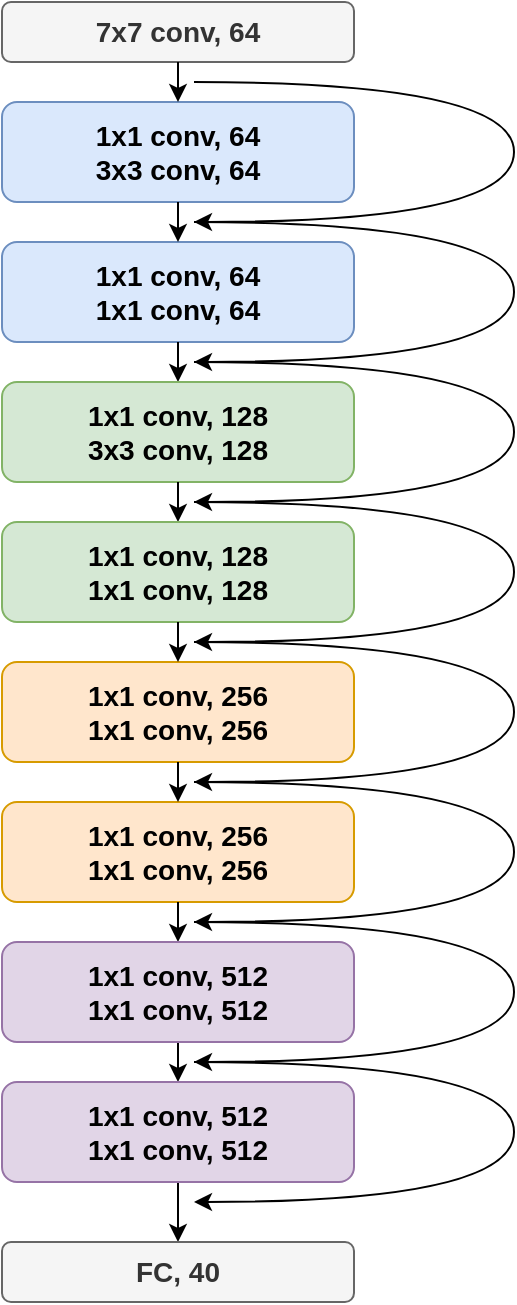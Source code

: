 <mxfile version="18.0.6" type="github">
  <diagram id="dfak9P4aBg5VRGbrMjbS" name="Page-1">
    <mxGraphModel dx="788" dy="517" grid="1" gridSize="10" guides="1" tooltips="1" connect="1" arrows="1" fold="1" page="1" pageScale="1" pageWidth="827" pageHeight="1169" math="0" shadow="0">
      <root>
        <mxCell id="0" />
        <mxCell id="1" parent="0" />
        <mxCell id="v1O0bBh__z1E16P5YVnx-2" value="&lt;b style=&quot;font-size: 14px;&quot;&gt;1x1 conv, 256&lt;br&gt;&lt;/b&gt;&lt;b style=&quot;font-size: 14px;&quot;&gt;1x1 conv, 256&lt;/b&gt;&lt;b style=&quot;font-size: 14px;&quot;&gt;&lt;br&gt;&lt;/b&gt;" style="whiteSpace=wrap;html=1;fillColor=#ffe6cc;strokeColor=#d79b00;imageAspect=1;rounded=1;" parent="1" vertex="1">
          <mxGeometry x="224" y="340" width="176" height="50" as="geometry" />
        </mxCell>
        <mxCell id="v1O0bBh__z1E16P5YVnx-4" value="&lt;font style=&quot;font-size: 14px;&quot;&gt;&lt;b&gt;1x1 conv, 64&lt;br&gt;&lt;/b&gt;&lt;b&gt;3x3 conv, 64&lt;br&gt;&lt;/b&gt;&lt;/font&gt;" style="whiteSpace=wrap;html=1;fillColor=#dae8fc;strokeColor=#6c8ebf;imageAspect=1;rounded=1;" parent="1" vertex="1">
          <mxGeometry x="224" y="60" width="176" height="50" as="geometry" />
        </mxCell>
        <mxCell id="v1O0bBh__z1E16P5YVnx-5" value="&lt;b&gt;&lt;font style=&quot;font-size: 14px;&quot;&gt;7x7 conv, 64&lt;/font&gt;&lt;/b&gt;" style="whiteSpace=wrap;html=1;fillColor=#f5f5f5;strokeColor=#666666;imageAspect=1;rounded=1;fontColor=#333333;" parent="1" vertex="1">
          <mxGeometry x="224" y="10" width="176" height="30" as="geometry" />
        </mxCell>
        <mxCell id="v1O0bBh__z1E16P5YVnx-8" value="" style="endArrow=classic;html=1;rounded=0;fontSize=14;exitX=0.5;exitY=1;exitDx=0;exitDy=0;" parent="1" source="LrIud2WbtqrkYHYGv55O-18" edge="1">
          <mxGeometry width="50" height="50" relative="1" as="geometry">
            <mxPoint x="312" y="590" as="sourcePoint" />
            <mxPoint x="312" y="550" as="targetPoint" />
          </mxGeometry>
        </mxCell>
        <mxCell id="v1O0bBh__z1E16P5YVnx-10" value="" style="endArrow=classic;html=1;rounded=0;fontSize=14;" parent="1" source="LrIud2WbtqrkYHYGv55O-22" edge="1">
          <mxGeometry width="50" height="50" relative="1" as="geometry">
            <mxPoint x="312.0" y="770" as="sourcePoint" />
            <mxPoint x="312" y="630" as="targetPoint" />
          </mxGeometry>
        </mxCell>
        <mxCell id="v1O0bBh__z1E16P5YVnx-11" value="&lt;b&gt;&lt;font style=&quot;font-size: 14px;&quot;&gt;FC, 40&lt;/font&gt;&lt;/b&gt;" style="whiteSpace=wrap;html=1;fillColor=#f5f5f5;strokeColor=#666666;imageAspect=1;rounded=1;fontColor=#333333;" parent="1" vertex="1">
          <mxGeometry x="224" y="630" width="176" height="30" as="geometry" />
        </mxCell>
        <mxCell id="v1O0bBh__z1E16P5YVnx-16" value="" style="curved=1;endArrow=classic;html=1;rounded=0;fontSize=14;" parent="1" edge="1">
          <mxGeometry width="50" height="50" relative="1" as="geometry">
            <mxPoint x="320" y="50" as="sourcePoint" />
            <mxPoint x="320" y="120" as="targetPoint" />
            <Array as="points">
              <mxPoint x="480" y="50" />
              <mxPoint x="480" y="120" />
            </Array>
          </mxGeometry>
        </mxCell>
        <mxCell id="LrIud2WbtqrkYHYGv55O-2" value="&lt;font style=&quot;font-size: 14px;&quot;&gt;&lt;b&gt;1x1 conv, 64&lt;br&gt;&lt;/b&gt;&lt;b&gt;1x1 conv, 64&lt;br&gt;&lt;/b&gt;&lt;/font&gt;" style="whiteSpace=wrap;html=1;fillColor=#dae8fc;strokeColor=#6c8ebf;imageAspect=1;rounded=1;" vertex="1" parent="1">
          <mxGeometry x="224" y="130" width="176" height="50" as="geometry" />
        </mxCell>
        <mxCell id="LrIud2WbtqrkYHYGv55O-3" value="" style="endArrow=classic;html=1;rounded=0;fontSize=14;exitX=0.5;exitY=1;exitDx=0;exitDy=0;" edge="1" parent="1" source="v1O0bBh__z1E16P5YVnx-5" target="v1O0bBh__z1E16P5YVnx-4">
          <mxGeometry width="50" height="50" relative="1" as="geometry">
            <mxPoint x="322" y="360" as="sourcePoint" />
            <mxPoint x="322" y="380" as="targetPoint" />
          </mxGeometry>
        </mxCell>
        <mxCell id="LrIud2WbtqrkYHYGv55O-4" value="" style="endArrow=classic;html=1;rounded=0;fontSize=14;exitX=0.5;exitY=1;exitDx=0;exitDy=0;entryX=0.5;entryY=0;entryDx=0;entryDy=0;" edge="1" parent="1" source="v1O0bBh__z1E16P5YVnx-4" target="LrIud2WbtqrkYHYGv55O-2">
          <mxGeometry width="50" height="50" relative="1" as="geometry">
            <mxPoint x="322" y="50" as="sourcePoint" />
            <mxPoint x="322" y="70" as="targetPoint" />
          </mxGeometry>
        </mxCell>
        <mxCell id="LrIud2WbtqrkYHYGv55O-5" value="" style="endArrow=classic;html=1;rounded=0;fontSize=14;exitX=0.5;exitY=1;exitDx=0;exitDy=0;" edge="1" parent="1" source="LrIud2WbtqrkYHYGv55O-2">
          <mxGeometry width="50" height="50" relative="1" as="geometry">
            <mxPoint x="332" y="60" as="sourcePoint" />
            <mxPoint x="312" y="200" as="targetPoint" />
          </mxGeometry>
        </mxCell>
        <mxCell id="LrIud2WbtqrkYHYGv55O-6" value="&lt;b style=&quot;font-size: 14px;&quot;&gt;1x1 conv, 128&lt;br&gt;&lt;/b&gt;&lt;b style=&quot;font-size: 14px;&quot;&gt;3x3 conv, 128&lt;/b&gt;&lt;b style=&quot;font-size: 14px;&quot;&gt;&lt;br&gt;&lt;/b&gt;" style="whiteSpace=wrap;html=1;fillColor=#d5e8d4;strokeColor=#82b366;imageAspect=1;rounded=1;" vertex="1" parent="1">
          <mxGeometry x="224" y="200" width="176" height="50" as="geometry" />
        </mxCell>
        <mxCell id="LrIud2WbtqrkYHYGv55O-7" value="" style="endArrow=classic;html=1;rounded=0;fontSize=14;exitX=0.5;exitY=1;exitDx=0;exitDy=0;entryX=0.5;entryY=0;entryDx=0;entryDy=0;" edge="1" parent="1" source="LrIud2WbtqrkYHYGv55O-6" target="LrIud2WbtqrkYHYGv55O-8">
          <mxGeometry width="50" height="50" relative="1" as="geometry">
            <mxPoint x="320" y="250" as="sourcePoint" />
            <mxPoint x="310" y="270" as="targetPoint" />
          </mxGeometry>
        </mxCell>
        <mxCell id="LrIud2WbtqrkYHYGv55O-8" value="&lt;b style=&quot;font-size: 14px;&quot;&gt;1x1 conv, 128&lt;br&gt;&lt;/b&gt;&lt;b style=&quot;font-size: 14px;&quot;&gt;1x1 conv, 128&lt;/b&gt;&lt;b style=&quot;font-size: 14px;&quot;&gt;&lt;br&gt;&lt;/b&gt;" style="whiteSpace=wrap;html=1;fillColor=#d5e8d4;strokeColor=#82b366;imageAspect=1;rounded=1;" vertex="1" parent="1">
          <mxGeometry x="224" y="270" width="176" height="50" as="geometry" />
        </mxCell>
        <mxCell id="LrIud2WbtqrkYHYGv55O-9" value="" style="curved=1;endArrow=classic;html=1;rounded=0;fontSize=14;" edge="1" parent="1">
          <mxGeometry width="50" height="50" relative="1" as="geometry">
            <mxPoint x="320" y="120" as="sourcePoint" />
            <mxPoint x="320" y="190" as="targetPoint" />
            <Array as="points">
              <mxPoint x="480" y="120" />
              <mxPoint x="480" y="190" />
            </Array>
          </mxGeometry>
        </mxCell>
        <mxCell id="LrIud2WbtqrkYHYGv55O-10" value="" style="curved=1;endArrow=classic;html=1;rounded=0;fontSize=14;" edge="1" parent="1">
          <mxGeometry width="50" height="50" relative="1" as="geometry">
            <mxPoint x="320" y="190" as="sourcePoint" />
            <mxPoint x="320" y="260" as="targetPoint" />
            <Array as="points">
              <mxPoint x="480" y="190" />
              <mxPoint x="480" y="260" />
            </Array>
          </mxGeometry>
        </mxCell>
        <mxCell id="LrIud2WbtqrkYHYGv55O-11" value="" style="curved=1;endArrow=classic;html=1;rounded=0;fontSize=14;" edge="1" parent="1">
          <mxGeometry width="50" height="50" relative="1" as="geometry">
            <mxPoint x="320" y="260" as="sourcePoint" />
            <mxPoint x="320" y="330" as="targetPoint" />
            <Array as="points">
              <mxPoint x="480" y="260" />
              <mxPoint x="480" y="330" />
            </Array>
          </mxGeometry>
        </mxCell>
        <mxCell id="LrIud2WbtqrkYHYGv55O-13" value="" style="endArrow=classic;html=1;rounded=0;fontSize=14;entryX=0.5;entryY=0;entryDx=0;entryDy=0;" edge="1" parent="1">
          <mxGeometry width="50" height="50" relative="1" as="geometry">
            <mxPoint x="312" y="320" as="sourcePoint" />
            <mxPoint x="312.0" y="340.0" as="targetPoint" />
          </mxGeometry>
        </mxCell>
        <mxCell id="LrIud2WbtqrkYHYGv55O-14" value="" style="curved=1;endArrow=classic;html=1;rounded=0;fontSize=14;" edge="1" parent="1">
          <mxGeometry width="50" height="50" relative="1" as="geometry">
            <mxPoint x="320" y="330" as="sourcePoint" />
            <mxPoint x="320" y="400" as="targetPoint" />
            <Array as="points">
              <mxPoint x="480" y="330" />
              <mxPoint x="480" y="400" />
            </Array>
          </mxGeometry>
        </mxCell>
        <mxCell id="LrIud2WbtqrkYHYGv55O-15" value="&lt;b style=&quot;font-size: 14px;&quot;&gt;1x1 conv, 256&lt;br&gt;&lt;/b&gt;&lt;b style=&quot;font-size: 14px;&quot;&gt;1x1 conv, 256&lt;/b&gt;&lt;b style=&quot;font-size: 14px;&quot;&gt;&lt;br&gt;&lt;/b&gt;" style="whiteSpace=wrap;html=1;fillColor=#ffe6cc;strokeColor=#d79b00;imageAspect=1;rounded=1;" vertex="1" parent="1">
          <mxGeometry x="224" y="410" width="176" height="50" as="geometry" />
        </mxCell>
        <mxCell id="LrIud2WbtqrkYHYGv55O-16" value="" style="endArrow=classic;html=1;rounded=0;fontSize=14;entryX=0.5;entryY=0;entryDx=0;entryDy=0;exitX=0.5;exitY=1;exitDx=0;exitDy=0;" edge="1" parent="1" target="LrIud2WbtqrkYHYGv55O-15">
          <mxGeometry width="50" height="50" relative="1" as="geometry">
            <mxPoint x="312.0" y="390.0" as="sourcePoint" />
            <mxPoint x="322" y="530" as="targetPoint" />
          </mxGeometry>
        </mxCell>
        <mxCell id="LrIud2WbtqrkYHYGv55O-17" value="" style="endArrow=classic;html=1;rounded=0;fontSize=14;exitX=0.5;exitY=1;exitDx=0;exitDy=0;entryX=0.5;entryY=0;entryDx=0;entryDy=0;" edge="1" parent="1" source="LrIud2WbtqrkYHYGv55O-15" target="LrIud2WbtqrkYHYGv55O-18">
          <mxGeometry width="50" height="50" relative="1" as="geometry">
            <mxPoint x="332" y="520" as="sourcePoint" />
            <mxPoint x="320" y="480" as="targetPoint" />
          </mxGeometry>
        </mxCell>
        <mxCell id="LrIud2WbtqrkYHYGv55O-18" value="&lt;b style=&quot;font-size: 14px;&quot;&gt;1x1 conv, 512&lt;br&gt;&lt;/b&gt;&lt;b style=&quot;font-size: 14px;&quot;&gt;1x1 conv, 512&lt;/b&gt;&lt;b style=&quot;font-size: 14px;&quot;&gt;&lt;br&gt;&lt;/b&gt;" style="whiteSpace=wrap;html=1;fillColor=#e1d5e7;strokeColor=#9673a6;imageAspect=1;rounded=1;" vertex="1" parent="1">
          <mxGeometry x="224" y="480" width="176" height="50" as="geometry" />
        </mxCell>
        <mxCell id="LrIud2WbtqrkYHYGv55O-20" value="" style="curved=1;endArrow=classic;html=1;rounded=0;fontSize=14;" edge="1" parent="1">
          <mxGeometry width="50" height="50" relative="1" as="geometry">
            <mxPoint x="320" y="400" as="sourcePoint" />
            <mxPoint x="320" y="470.0" as="targetPoint" />
            <Array as="points">
              <mxPoint x="480" y="400" />
              <mxPoint x="480" y="470" />
            </Array>
          </mxGeometry>
        </mxCell>
        <mxCell id="LrIud2WbtqrkYHYGv55O-21" value="" style="curved=1;endArrow=classic;html=1;rounded=0;fontSize=14;" edge="1" parent="1">
          <mxGeometry width="50" height="50" relative="1" as="geometry">
            <mxPoint x="320" y="470.0" as="sourcePoint" />
            <mxPoint x="320" y="540.0" as="targetPoint" />
            <Array as="points">
              <mxPoint x="480" y="470" />
              <mxPoint x="480" y="540" />
            </Array>
          </mxGeometry>
        </mxCell>
        <mxCell id="LrIud2WbtqrkYHYGv55O-22" value="&lt;b style=&quot;font-size: 14px;&quot;&gt;1x1 conv, 512&lt;br&gt;&lt;/b&gt;&lt;b style=&quot;font-size: 14px;&quot;&gt;1x1 conv, 512&lt;/b&gt;&lt;b style=&quot;font-size: 14px;&quot;&gt;&lt;br&gt;&lt;/b&gt;" style="whiteSpace=wrap;html=1;fillColor=#e1d5e7;strokeColor=#9673a6;imageAspect=1;rounded=1;" vertex="1" parent="1">
          <mxGeometry x="224" y="550" width="176" height="50" as="geometry" />
        </mxCell>
        <mxCell id="LrIud2WbtqrkYHYGv55O-23" value="" style="curved=1;endArrow=classic;html=1;rounded=0;fontSize=14;" edge="1" parent="1">
          <mxGeometry width="50" height="50" relative="1" as="geometry">
            <mxPoint x="320" y="540.0" as="sourcePoint" />
            <mxPoint x="320" y="610" as="targetPoint" />
            <Array as="points">
              <mxPoint x="480" y="540" />
              <mxPoint x="480" y="610" />
            </Array>
          </mxGeometry>
        </mxCell>
      </root>
    </mxGraphModel>
  </diagram>
</mxfile>
